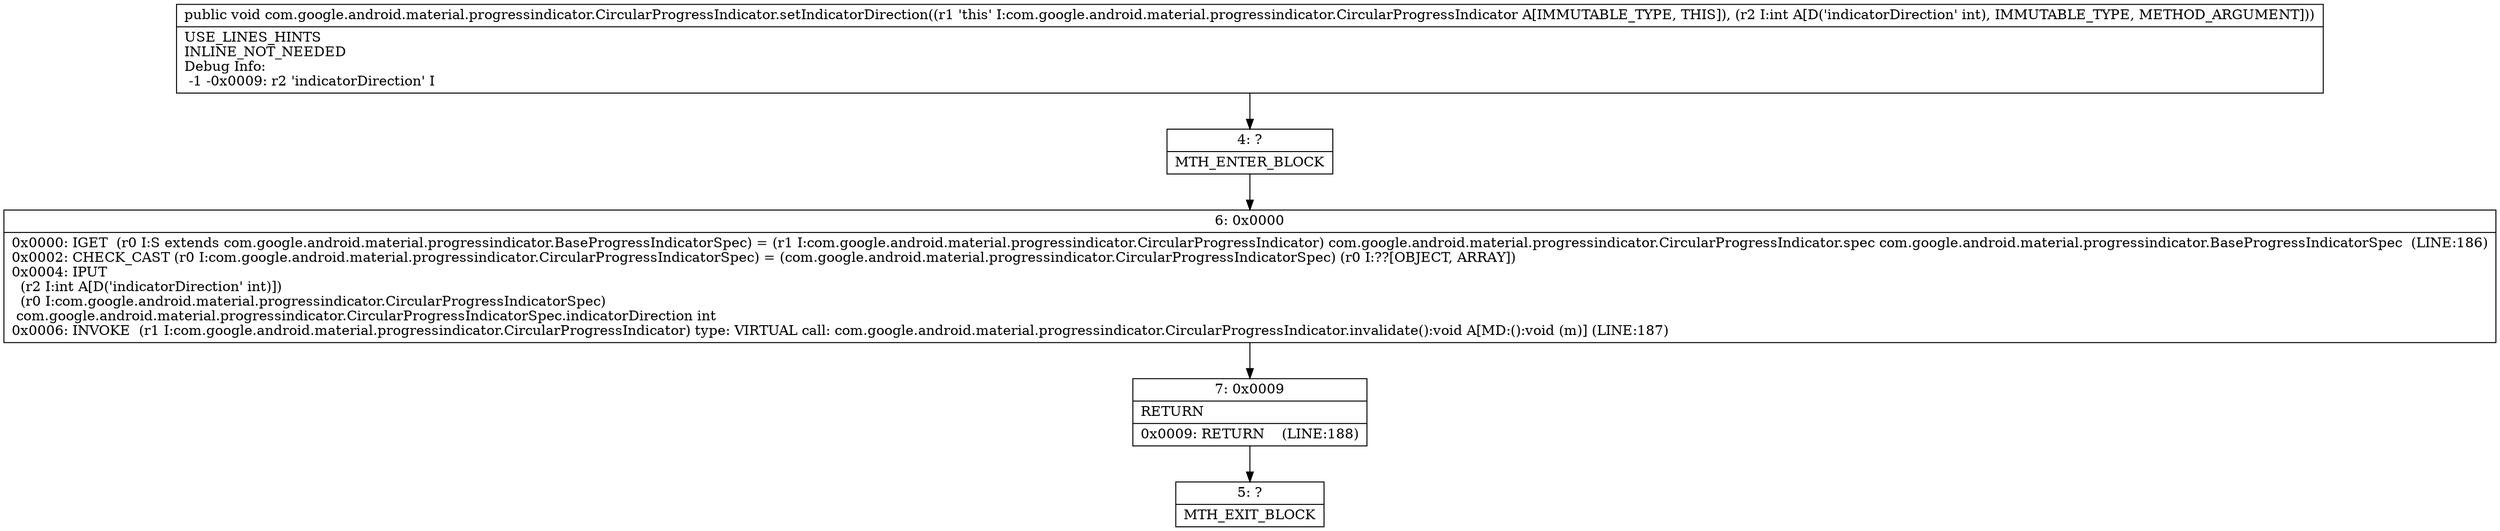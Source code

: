 digraph "CFG forcom.google.android.material.progressindicator.CircularProgressIndicator.setIndicatorDirection(I)V" {
Node_4 [shape=record,label="{4\:\ ?|MTH_ENTER_BLOCK\l}"];
Node_6 [shape=record,label="{6\:\ 0x0000|0x0000: IGET  (r0 I:S extends com.google.android.material.progressindicator.BaseProgressIndicatorSpec) = (r1 I:com.google.android.material.progressindicator.CircularProgressIndicator) com.google.android.material.progressindicator.CircularProgressIndicator.spec com.google.android.material.progressindicator.BaseProgressIndicatorSpec  (LINE:186)\l0x0002: CHECK_CAST (r0 I:com.google.android.material.progressindicator.CircularProgressIndicatorSpec) = (com.google.android.material.progressindicator.CircularProgressIndicatorSpec) (r0 I:??[OBJECT, ARRAY]) \l0x0004: IPUT  \l  (r2 I:int A[D('indicatorDirection' int)])\l  (r0 I:com.google.android.material.progressindicator.CircularProgressIndicatorSpec)\l com.google.android.material.progressindicator.CircularProgressIndicatorSpec.indicatorDirection int \l0x0006: INVOKE  (r1 I:com.google.android.material.progressindicator.CircularProgressIndicator) type: VIRTUAL call: com.google.android.material.progressindicator.CircularProgressIndicator.invalidate():void A[MD:():void (m)] (LINE:187)\l}"];
Node_7 [shape=record,label="{7\:\ 0x0009|RETURN\l|0x0009: RETURN    (LINE:188)\l}"];
Node_5 [shape=record,label="{5\:\ ?|MTH_EXIT_BLOCK\l}"];
MethodNode[shape=record,label="{public void com.google.android.material.progressindicator.CircularProgressIndicator.setIndicatorDirection((r1 'this' I:com.google.android.material.progressindicator.CircularProgressIndicator A[IMMUTABLE_TYPE, THIS]), (r2 I:int A[D('indicatorDirection' int), IMMUTABLE_TYPE, METHOD_ARGUMENT]))  | USE_LINES_HINTS\lINLINE_NOT_NEEDED\lDebug Info:\l  \-1 \-0x0009: r2 'indicatorDirection' I\l}"];
MethodNode -> Node_4;Node_4 -> Node_6;
Node_6 -> Node_7;
Node_7 -> Node_5;
}

